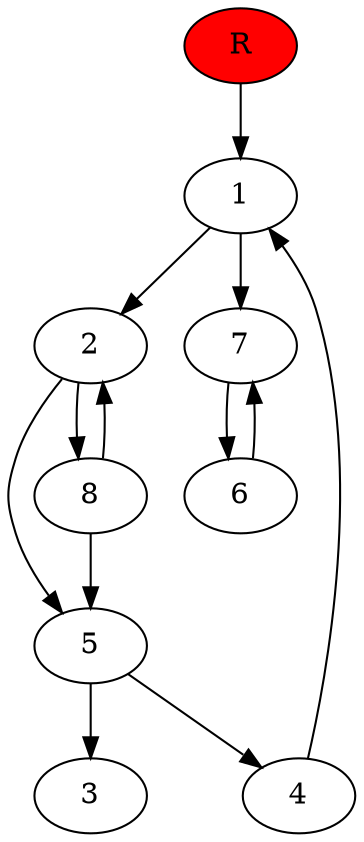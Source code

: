 digraph prb15236 {
	1
	2
	3
	4
	5
	6
	7
	8
	R [fillcolor="#ff0000" style=filled]
	1 -> 2
	1 -> 7
	2 -> 5
	2 -> 8
	4 -> 1
	5 -> 3
	5 -> 4
	6 -> 7
	7 -> 6
	8 -> 2
	8 -> 5
	R -> 1
}
